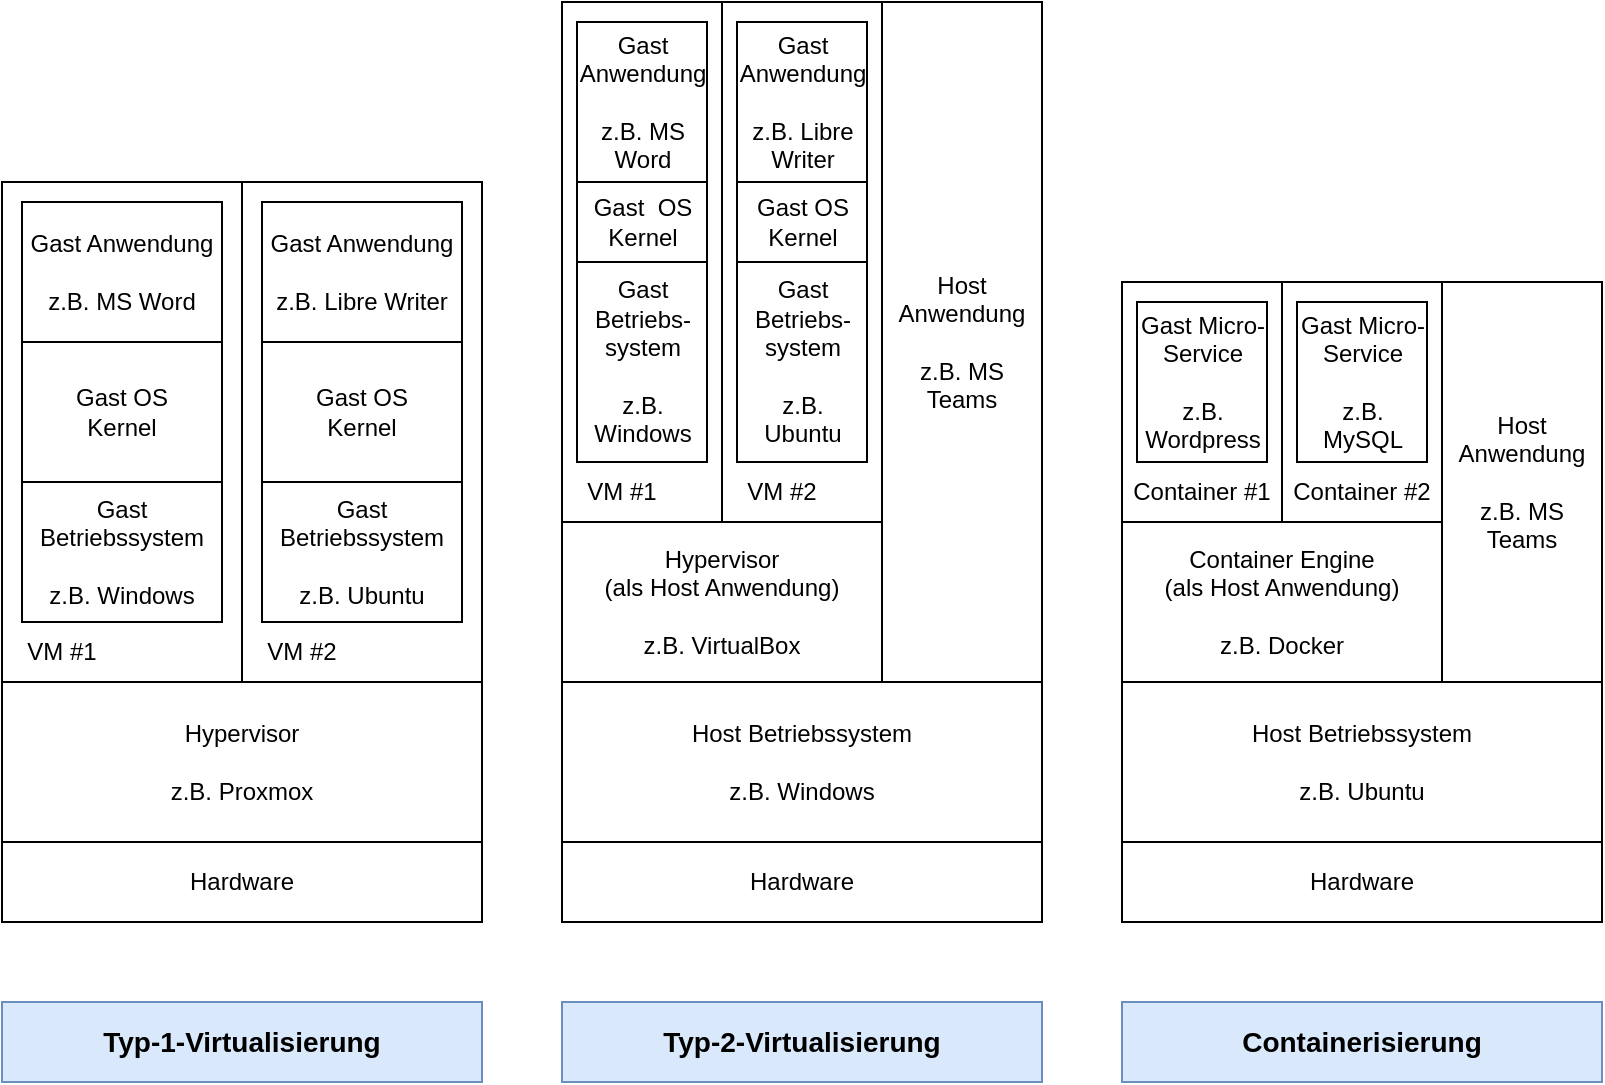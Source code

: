 <mxfile>
    <diagram id="Zbx_HM8xOeFd_NG9Yo-7" name="Seite-1">
        <mxGraphModel dx="799" dy="963" grid="1" gridSize="10" guides="1" tooltips="1" connect="1" arrows="1" fold="1" page="1" pageScale="1" pageWidth="827" pageHeight="1169" math="0" shadow="0">
            <root>
                <mxCell id="0"/>
                <mxCell id="1" parent="0"/>
                <mxCell id="2" value="Hardware" style="rounded=0;whiteSpace=wrap;html=1;" vertex="1" parent="1">
                    <mxGeometry x="120" y="440" width="240" height="40" as="geometry"/>
                </mxCell>
                <mxCell id="3" value="Hardware" style="rounded=0;whiteSpace=wrap;html=1;" vertex="1" parent="1">
                    <mxGeometry x="400" y="440" width="240" height="40" as="geometry"/>
                </mxCell>
                <mxCell id="4" value="Hardware" style="rounded=0;whiteSpace=wrap;html=1;" vertex="1" parent="1">
                    <mxGeometry x="680" y="440" width="240" height="40" as="geometry"/>
                </mxCell>
                <mxCell id="5" value="Hypervisor&lt;br&gt;&lt;br&gt;z.B. Proxmox" style="rounded=0;whiteSpace=wrap;html=1;" vertex="1" parent="1">
                    <mxGeometry x="120" y="360" width="240" height="80" as="geometry"/>
                </mxCell>
                <mxCell id="6" value="Host Betriebssystem&lt;br&gt;&lt;br&gt;z.B. Windows" style="rounded=0;whiteSpace=wrap;html=1;" vertex="1" parent="1">
                    <mxGeometry x="400" y="360" width="240" height="80" as="geometry"/>
                </mxCell>
                <mxCell id="8" value="Host Betriebssystem&lt;br style=&quot;border-color: var(--border-color);&quot;&gt;&lt;br style=&quot;border-color: var(--border-color);&quot;&gt;z.B. Ubuntu" style="rounded=0;whiteSpace=wrap;html=1;" vertex="1" parent="1">
                    <mxGeometry x="680" y="360" width="240" height="80" as="geometry"/>
                </mxCell>
                <mxCell id="9" value="" style="rounded=0;whiteSpace=wrap;html=1;labelPosition=center;verticalLabelPosition=middle;align=center;verticalAlign=middle;" vertex="1" parent="1">
                    <mxGeometry x="120" y="110" width="120" height="250" as="geometry"/>
                </mxCell>
                <mxCell id="10" value="VM #1" style="text;html=1;strokeColor=none;fillColor=none;align=center;verticalAlign=middle;whiteSpace=wrap;rounded=0;" vertex="1" parent="1">
                    <mxGeometry x="120" y="330" width="60" height="30" as="geometry"/>
                </mxCell>
                <mxCell id="11" value="" style="rounded=0;whiteSpace=wrap;html=1;labelPosition=center;verticalLabelPosition=middle;align=center;verticalAlign=middle;" vertex="1" parent="1">
                    <mxGeometry x="240" y="110" width="120" height="250" as="geometry"/>
                </mxCell>
                <mxCell id="12" value="VM #2" style="text;html=1;strokeColor=none;fillColor=none;align=center;verticalAlign=middle;whiteSpace=wrap;rounded=0;" vertex="1" parent="1">
                    <mxGeometry x="240" y="330" width="60" height="30" as="geometry"/>
                </mxCell>
                <mxCell id="13" value="Gast Betriebssystem&lt;br&gt;&lt;br&gt;z.B. Windows" style="rounded=0;whiteSpace=wrap;html=1;" vertex="1" parent="1">
                    <mxGeometry x="130" y="260" width="100" height="70" as="geometry"/>
                </mxCell>
                <mxCell id="14" value="Gast Betriebssystem&lt;br&gt;&lt;br&gt;z.B. Ubuntu" style="rounded=0;whiteSpace=wrap;html=1;" vertex="1" parent="1">
                    <mxGeometry x="250" y="260" width="100" height="70" as="geometry"/>
                </mxCell>
                <mxCell id="15" value="Gast Anwendung&lt;br&gt;&lt;br&gt;z.B. MS Word" style="rounded=0;whiteSpace=wrap;html=1;" vertex="1" parent="1">
                    <mxGeometry x="130" y="120" width="100" height="70" as="geometry"/>
                </mxCell>
                <mxCell id="16" value="Gast Anwendung&lt;br&gt;&lt;br&gt;z.B. Libre Writer" style="rounded=0;whiteSpace=wrap;html=1;" vertex="1" parent="1">
                    <mxGeometry x="250" y="120" width="100" height="70" as="geometry"/>
                </mxCell>
                <mxCell id="17" value="Host Anwendung&lt;br&gt;&lt;br&gt;z.B. MS Teams" style="rounded=0;whiteSpace=wrap;html=1;" vertex="1" parent="1">
                    <mxGeometry x="560" y="20" width="80" height="340" as="geometry"/>
                </mxCell>
                <mxCell id="18" value="Hypervisor&lt;br&gt;(als Host Anwendung)&lt;br&gt;&lt;br&gt;z.B. VirtualBox" style="rounded=0;whiteSpace=wrap;html=1;" vertex="1" parent="1">
                    <mxGeometry x="400" y="280" width="160" height="80" as="geometry"/>
                </mxCell>
                <mxCell id="19" value="Gast&amp;nbsp;OS&lt;br&gt;Kernel" style="rounded=0;whiteSpace=wrap;html=1;" vertex="1" parent="1">
                    <mxGeometry x="130" y="190" width="100" height="70" as="geometry"/>
                </mxCell>
                <mxCell id="20" value="Gast OS&lt;br&gt;Kernel" style="rounded=0;whiteSpace=wrap;html=1;" vertex="1" parent="1">
                    <mxGeometry x="250" y="190" width="100" height="70" as="geometry"/>
                </mxCell>
                <mxCell id="21" value="" style="rounded=0;whiteSpace=wrap;html=1;labelPosition=center;verticalLabelPosition=middle;align=center;verticalAlign=middle;" vertex="1" parent="1">
                    <mxGeometry x="400" y="20" width="80" height="260" as="geometry"/>
                </mxCell>
                <mxCell id="22" value="VM #1" style="text;html=1;strokeColor=none;fillColor=none;align=center;verticalAlign=middle;whiteSpace=wrap;rounded=0;" vertex="1" parent="1">
                    <mxGeometry x="400" y="250" width="60" height="30" as="geometry"/>
                </mxCell>
                <mxCell id="23" value="" style="rounded=0;whiteSpace=wrap;html=1;labelPosition=center;verticalLabelPosition=middle;align=center;verticalAlign=middle;" vertex="1" parent="1">
                    <mxGeometry x="480" y="20" width="80" height="260" as="geometry"/>
                </mxCell>
                <mxCell id="24" value="VM #2" style="text;html=1;strokeColor=none;fillColor=none;align=center;verticalAlign=middle;whiteSpace=wrap;rounded=0;" vertex="1" parent="1">
                    <mxGeometry x="480" y="250" width="60" height="30" as="geometry"/>
                </mxCell>
                <mxCell id="25" value="Gast Betriebs-system&lt;br&gt;&lt;br&gt;z.B. Windows" style="rounded=0;whiteSpace=wrap;html=1;" vertex="1" parent="1">
                    <mxGeometry x="407.5" y="150" width="65" height="100" as="geometry"/>
                </mxCell>
                <mxCell id="27" value="Gast Anwendung&lt;br&gt;&lt;br&gt;z.B. MS Word" style="rounded=0;whiteSpace=wrap;html=1;" vertex="1" parent="1">
                    <mxGeometry x="407.5" y="30" width="65" height="80" as="geometry"/>
                </mxCell>
                <mxCell id="29" value="Gast&amp;nbsp; OS Kernel" style="rounded=0;whiteSpace=wrap;html=1;" vertex="1" parent="1">
                    <mxGeometry x="407.5" y="110" width="65" height="40" as="geometry"/>
                </mxCell>
                <mxCell id="31" value="Gast Betriebs-system&lt;br&gt;&lt;br&gt;z.B.&lt;br&gt;Ubuntu" style="rounded=0;whiteSpace=wrap;html=1;" vertex="1" parent="1">
                    <mxGeometry x="487.5" y="150" width="65" height="100" as="geometry"/>
                </mxCell>
                <mxCell id="32" value="Gast Anwendung&lt;br&gt;&lt;br&gt;z.B. Libre Writer" style="rounded=0;whiteSpace=wrap;html=1;" vertex="1" parent="1">
                    <mxGeometry x="487.5" y="30" width="65" height="80" as="geometry"/>
                </mxCell>
                <mxCell id="33" value="Gast OS Kernel" style="rounded=0;whiteSpace=wrap;html=1;" vertex="1" parent="1">
                    <mxGeometry x="487.5" y="110" width="65" height="40" as="geometry"/>
                </mxCell>
                <mxCell id="34" value="Host Anwendung&lt;br&gt;&lt;br&gt;z.B. MS Teams" style="rounded=0;whiteSpace=wrap;html=1;" vertex="1" parent="1">
                    <mxGeometry x="840" y="160" width="80" height="200" as="geometry"/>
                </mxCell>
                <mxCell id="35" value="Container Engine&lt;br&gt;(als Host Anwendung)&lt;br&gt;&lt;br&gt;z.B. Docker" style="rounded=0;whiteSpace=wrap;html=1;" vertex="1" parent="1">
                    <mxGeometry x="680" y="280" width="160" height="80" as="geometry"/>
                </mxCell>
                <mxCell id="36" value="" style="rounded=0;whiteSpace=wrap;html=1;labelPosition=center;verticalLabelPosition=middle;align=center;verticalAlign=middle;" vertex="1" parent="1">
                    <mxGeometry x="680" y="160" width="80" height="120" as="geometry"/>
                </mxCell>
                <mxCell id="37" value="Container #1" style="text;html=1;strokeColor=none;fillColor=none;align=center;verticalAlign=middle;whiteSpace=wrap;rounded=0;" vertex="1" parent="1">
                    <mxGeometry x="680" y="250" width="80" height="30" as="geometry"/>
                </mxCell>
                <mxCell id="38" value="" style="rounded=0;whiteSpace=wrap;html=1;labelPosition=center;verticalLabelPosition=middle;align=center;verticalAlign=middle;" vertex="1" parent="1">
                    <mxGeometry x="760" y="160" width="80" height="120" as="geometry"/>
                </mxCell>
                <mxCell id="39" value="Container #2" style="text;html=1;strokeColor=none;fillColor=none;align=center;verticalAlign=middle;whiteSpace=wrap;rounded=0;" vertex="1" parent="1">
                    <mxGeometry x="760" y="250" width="80" height="30" as="geometry"/>
                </mxCell>
                <mxCell id="40" value="Gast Micro-Service&lt;br&gt;&lt;br&gt;z.B. Wordpress" style="rounded=0;whiteSpace=wrap;html=1;" vertex="1" parent="1">
                    <mxGeometry x="687.5" y="170" width="65" height="80" as="geometry"/>
                </mxCell>
                <mxCell id="41" value="Gast Micro-Service&lt;br&gt;&lt;br&gt;z.B. MySQL" style="rounded=0;whiteSpace=wrap;html=1;" vertex="1" parent="1">
                    <mxGeometry x="767.5" y="170" width="65" height="80" as="geometry"/>
                </mxCell>
                <mxCell id="44" value="Typ-1-Virtualisierung" style="rounded=0;whiteSpace=wrap;html=1;fontStyle=1;fontSize=14;fillColor=#dae8fc;strokeColor=#6c8ebf;" vertex="1" parent="1">
                    <mxGeometry x="120" y="520" width="240" height="40" as="geometry"/>
                </mxCell>
                <mxCell id="45" value="Typ-2-Virtualisierung" style="rounded=0;whiteSpace=wrap;html=1;fontStyle=1;fontSize=14;fillColor=#dae8fc;strokeColor=#6c8ebf;" vertex="1" parent="1">
                    <mxGeometry x="400" y="520" width="240" height="40" as="geometry"/>
                </mxCell>
                <mxCell id="46" value="Containerisierung" style="rounded=0;whiteSpace=wrap;html=1;fontStyle=1;fontSize=14;fillColor=#dae8fc;strokeColor=#6c8ebf;" vertex="1" parent="1">
                    <mxGeometry x="680" y="520" width="240" height="40" as="geometry"/>
                </mxCell>
            </root>
        </mxGraphModel>
    </diagram>
</mxfile>